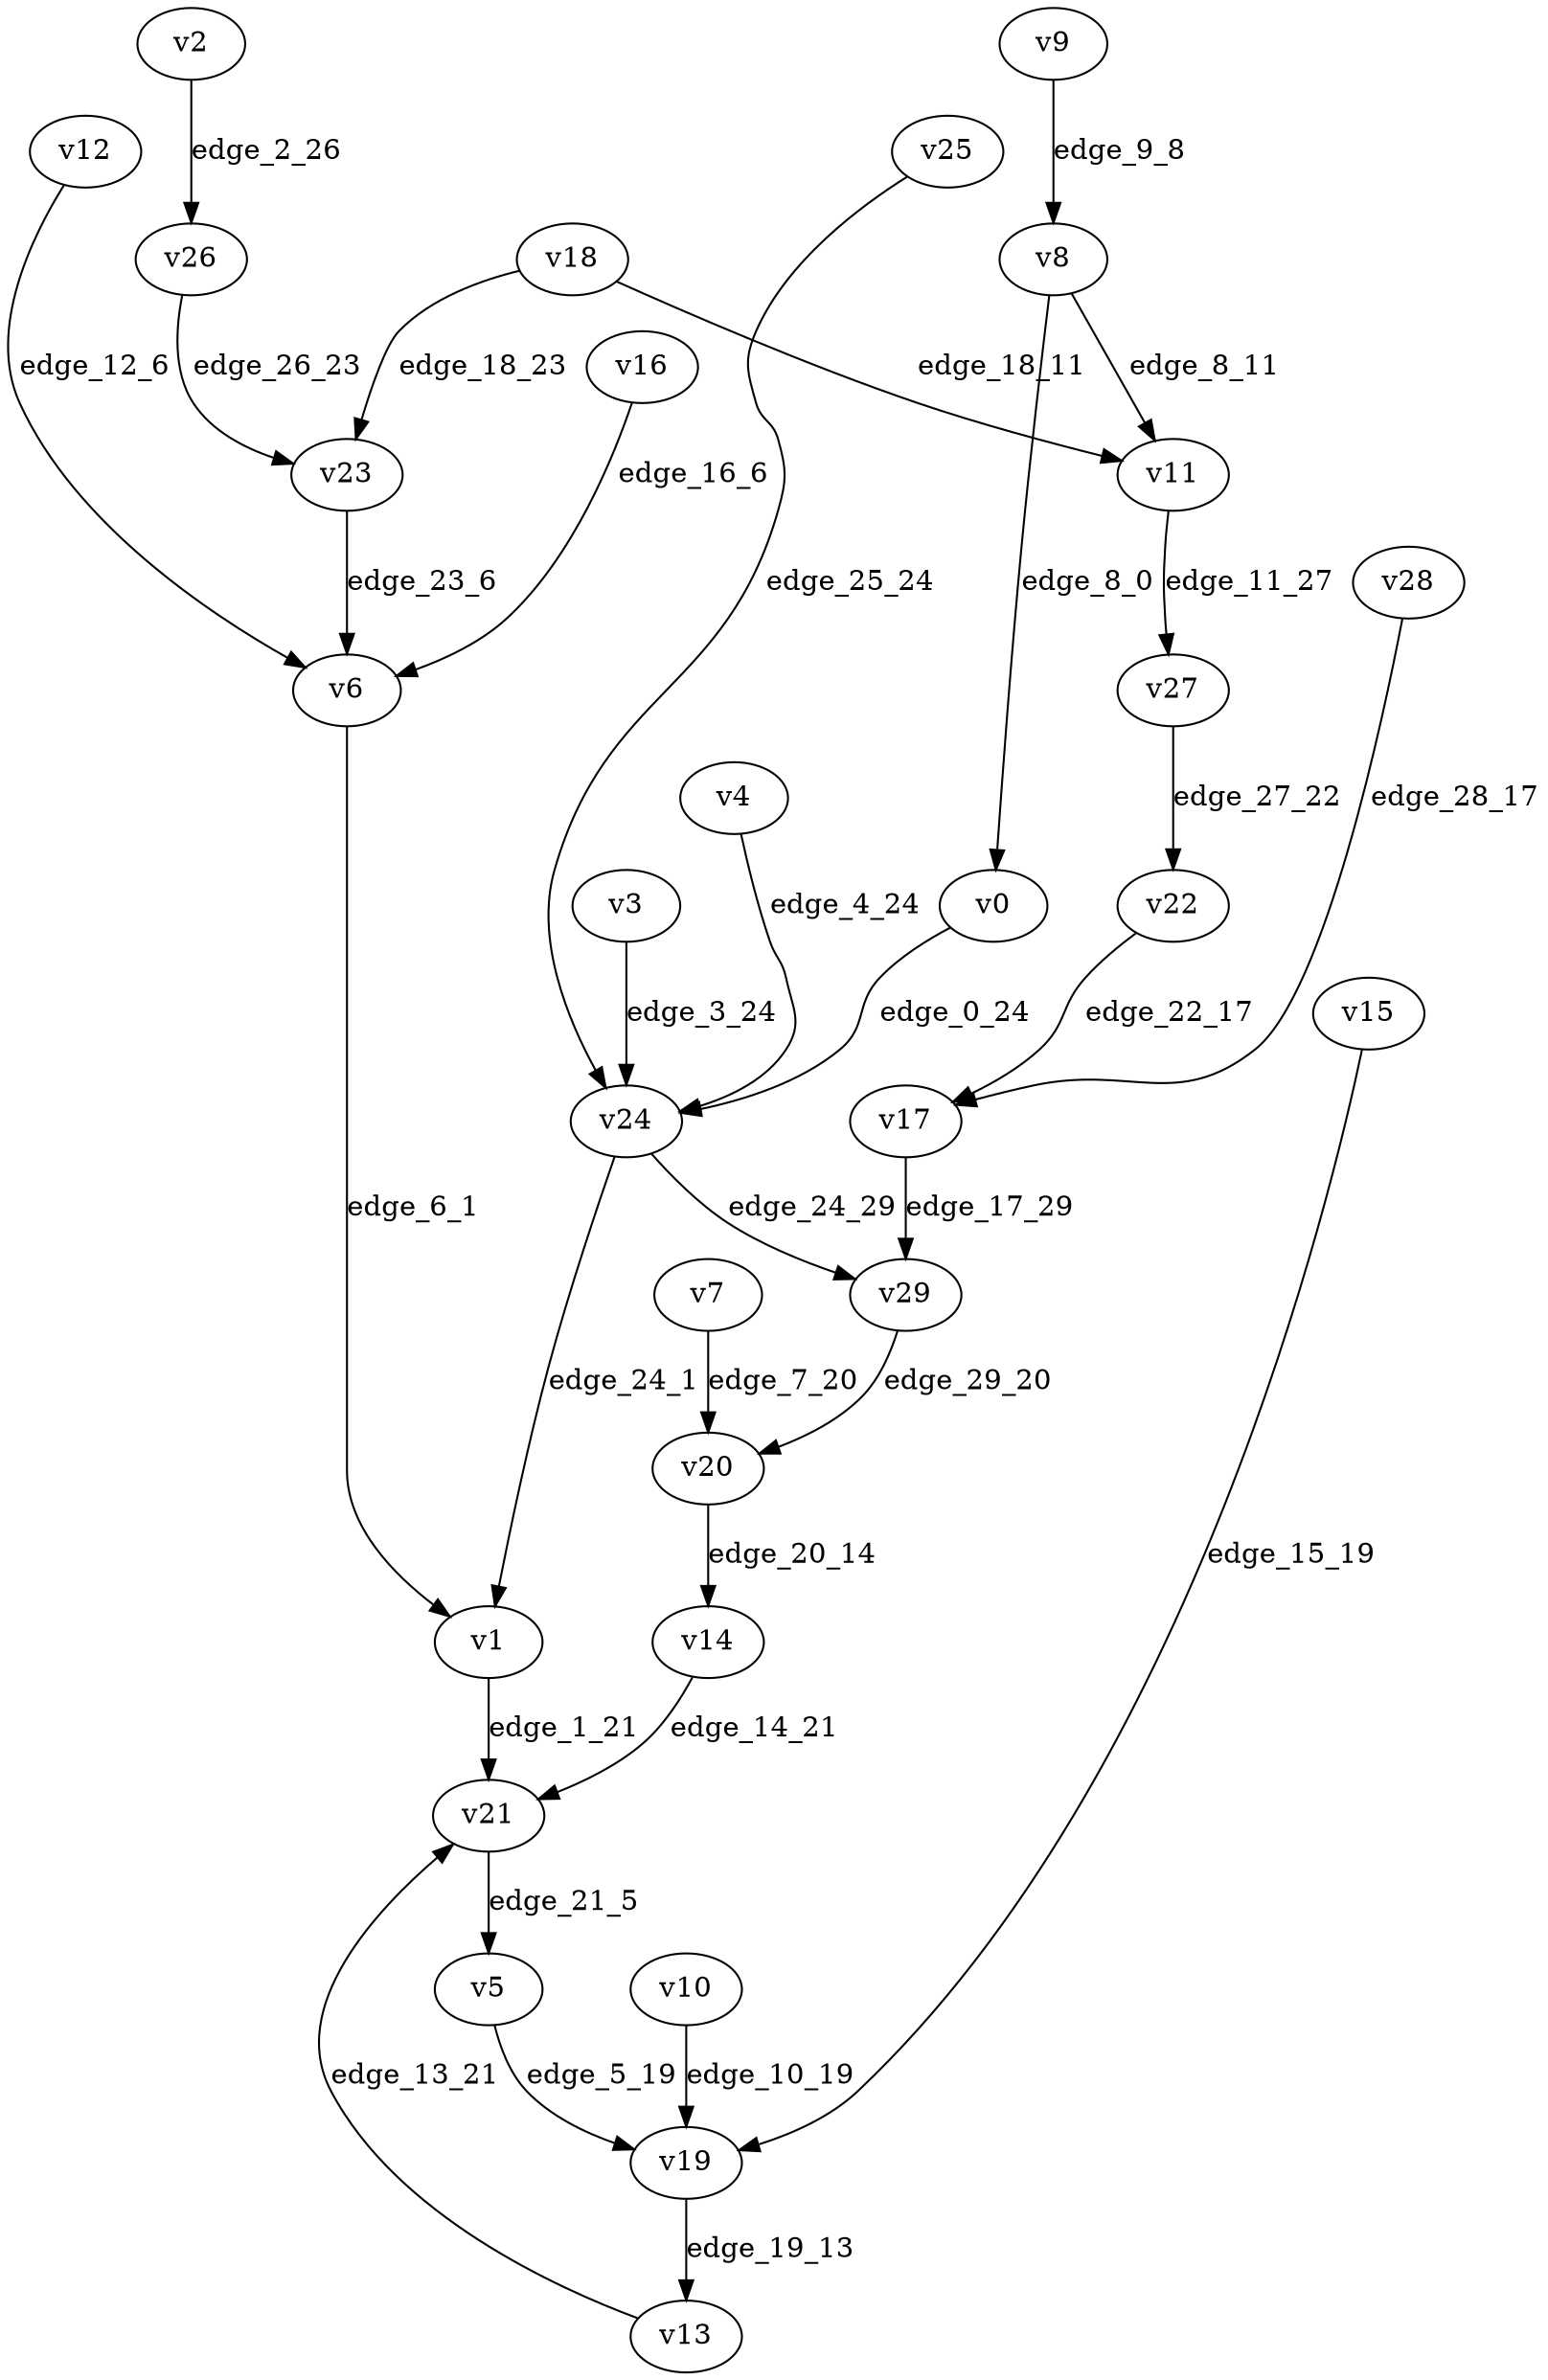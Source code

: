 digraph G {
    // Stochastic discounted game

    v0 [name="v0", player=0];
    v1 [name="v1", player=0];
    v2 [name="v2", player=1];
    v3 [name="v3", player=1];
    v4 [name="v4", player=0];
    v5 [name="v5", player=1];
    v6 [name="v6", player=-1];
    v7 [name="v7", player=0];
    v8 [name="v8", player=-1];
    v9 [name="v9", player=0];
    v10 [name="v10", player=0];
    v11 [name="v11", player=0];
    v12 [name="v12", player=1];
    v13 [name="v13", player=1];
    v14 [name="v14", player=1];
    v15 [name="v15", player=1];
    v16 [name="v16", player=1];
    v17 [name="v17", player=-1];
    v18 [name="v18", player=-1];
    v19 [name="v19", player=-1];
    v20 [name="v20", player=-1];
    v21 [name="v21", player=-1];
    v22 [name="v22", player=0];
    v23 [name="v23", player=1];
    v24 [name="v24", player=-1];
    v25 [name="v25", player=0];
    v26 [name="v26", player=-1];
    v27 [name="v27", player=-1];
    v28 [name="v28", player=1];
    v29 [name="v29", player=0];

    v0 -> v24 [label="edge_0_24", weight=2.912380, discount=0.762040];
    v1 -> v21 [label="edge_1_21", weight=4.597507, discount=0.562804];
    v2 -> v26 [label="edge_2_26", weight=4.971554, discount=0.595517];
    v3 -> v24 [label="edge_3_24", weight=7.219748, discount=0.467734];
    v4 -> v24 [label="edge_4_24", weight=-6.391036, discount=0.799399];
    v5 -> v19 [label="edge_5_19", weight=-4.915025, discount=0.841556];
    v6 -> v1 [label="edge_6_1", probability=1.000000];
    v7 -> v20 [label="edge_7_20", weight=8.192692, discount=0.615293];
    v8 -> v0 [label="edge_8_0", probability=0.400359];
    v8 -> v11 [label="edge_8_11", probability=0.599641];
    v9 -> v8 [label="edge_9_8", weight=9.194988, discount=0.703761];
    v10 -> v19 [label="edge_10_19", weight=8.690118, discount=0.744545];
    v11 -> v27 [label="edge_11_27", weight=9.337869, discount=0.374521];
    v12 -> v6 [label="edge_12_6", weight=-0.695425, discount=0.523527];
    v13 -> v21 [label="edge_13_21", weight=0.381199, discount=0.289272];
    v14 -> v21 [label="edge_14_21", weight=-0.329355, discount=0.194669];
    v15 -> v19 [label="edge_15_19", weight=-2.685063, discount=0.860880];
    v16 -> v6 [label="edge_16_6", weight=-4.621379, discount=0.577361];
    v17 -> v29 [label="edge_17_29", probability=1.000000];
    v18 -> v23 [label="edge_18_23", probability=0.464599];
    v18 -> v11 [label="edge_18_11", probability=0.535401];
    v19 -> v13 [label="edge_19_13", probability=1.000000];
    v20 -> v14 [label="edge_20_14", probability=1.000000];
    v21 -> v5 [label="edge_21_5", probability=1.000000];
    v22 -> v17 [label="edge_22_17", weight=-6.359612, discount=0.164680];
    v23 -> v6 [label="edge_23_6", weight=5.717996, discount=0.194787];
    v24 -> v1 [label="edge_24_1", probability=0.614912];
    v24 -> v29 [label="edge_24_29", probability=0.385088];
    v25 -> v24 [label="edge_25_24", weight=-6.222811, discount=0.721304];
    v26 -> v23 [label="edge_26_23", probability=1.000000];
    v27 -> v22 [label="edge_27_22", probability=1.000000];
    v28 -> v17 [label="edge_28_17", weight=-0.481392, discount=0.522386];
    v29 -> v20 [label="edge_29_20", weight=2.593604, discount=0.730644];
}